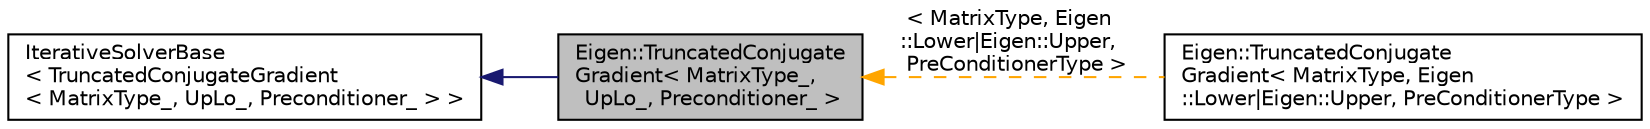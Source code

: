 digraph "Eigen::TruncatedConjugateGradient&lt; MatrixType_, UpLo_, Preconditioner_ &gt;"
{
 // LATEX_PDF_SIZE
  edge [fontname="Helvetica",fontsize="10",labelfontname="Helvetica",labelfontsize="10"];
  node [fontname="Helvetica",fontsize="10",shape=record];
  rankdir="LR";
  Node1 [label="Eigen::TruncatedConjugate\lGradient\< MatrixType_,\l UpLo_, Preconditioner_ \>",height=0.2,width=0.4,color="black", fillcolor="grey75", style="filled", fontcolor="black",tooltip=" "];
  Node2 -> Node1 [dir="back",color="midnightblue",fontsize="10",style="solid"];
  Node2 [label="IterativeSolverBase\l\< TruncatedConjugateGradient\l\< MatrixType_, UpLo_, Preconditioner_ \> \>",height=0.2,width=0.4,color="black", fillcolor="white", style="filled",tooltip=" "];
  Node1 -> Node3 [dir="back",color="orange",fontsize="10",style="dashed",label=" \< MatrixType, Eigen\l::Lower\|Eigen::Upper,\l PreConditionerType \>" ];
  Node3 [label="Eigen::TruncatedConjugate\lGradient\< MatrixType, Eigen\l::Lower\|Eigen::Upper, PreConditionerType \>",height=0.2,width=0.4,color="black", fillcolor="white", style="filled",URL="$da/dd8/a01265.html",tooltip=" "];
}
